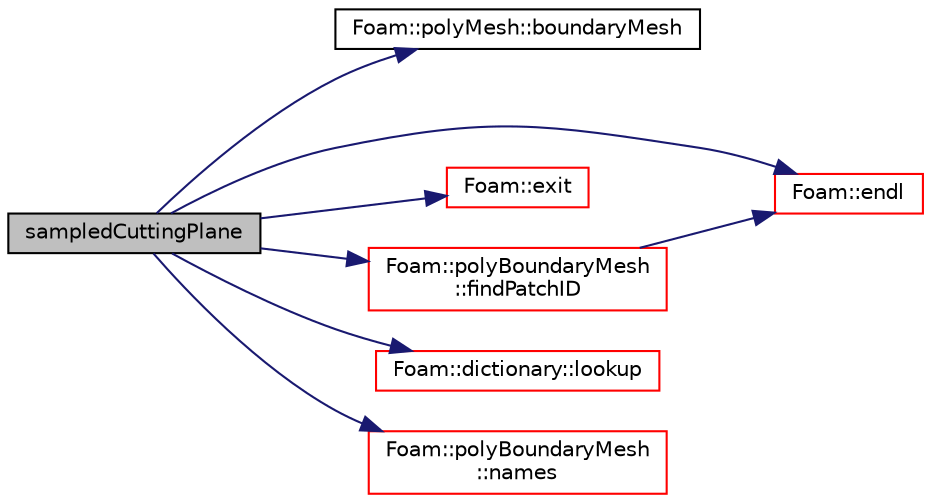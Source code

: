 digraph "sampledCuttingPlane"
{
  bgcolor="transparent";
  edge [fontname="Helvetica",fontsize="10",labelfontname="Helvetica",labelfontsize="10"];
  node [fontname="Helvetica",fontsize="10",shape=record];
  rankdir="LR";
  Node1 [label="sampledCuttingPlane",height=0.2,width=0.4,color="black", fillcolor="grey75", style="filled", fontcolor="black"];
  Node1 -> Node2 [color="midnightblue",fontsize="10",style="solid",fontname="Helvetica"];
  Node2 [label="Foam::polyMesh::boundaryMesh",height=0.2,width=0.4,color="black",URL="$a01954.html#a6b7f5ba89250dbd7a1c6c7860ab60fe3",tooltip="Return boundary mesh. "];
  Node1 -> Node3 [color="midnightblue",fontsize="10",style="solid",fontname="Helvetica"];
  Node3 [label="Foam::endl",height=0.2,width=0.4,color="red",URL="$a10979.html#a2db8fe02a0d3909e9351bb4275b23ce4",tooltip="Add newline and flush stream. "];
  Node1 -> Node4 [color="midnightblue",fontsize="10",style="solid",fontname="Helvetica"];
  Node4 [label="Foam::exit",height=0.2,width=0.4,color="red",URL="$a10979.html#a06ca7250d8e89caf05243ec094843642"];
  Node1 -> Node5 [color="midnightblue",fontsize="10",style="solid",fontname="Helvetica"];
  Node5 [label="Foam::polyBoundaryMesh\l::findPatchID",height=0.2,width=0.4,color="red",URL="$a01948.html#a6591fbb33e89d53c35c972523ac09e94",tooltip="Find patch index given a name. "];
  Node5 -> Node3 [color="midnightblue",fontsize="10",style="solid",fontname="Helvetica"];
  Node1 -> Node6 [color="midnightblue",fontsize="10",style="solid",fontname="Helvetica"];
  Node6 [label="Foam::dictionary::lookup",height=0.2,width=0.4,color="red",URL="$a00530.html#a8baab402d653d6e789f67c57e23a5b59",tooltip="Find and return an entry data stream. "];
  Node1 -> Node7 [color="midnightblue",fontsize="10",style="solid",fontname="Helvetica"];
  Node7 [label="Foam::polyBoundaryMesh\l::names",height=0.2,width=0.4,color="red",URL="$a01948.html#a627bcef4e891104ff8192574b673920b",tooltip="Return a list of patch names. "];
}
